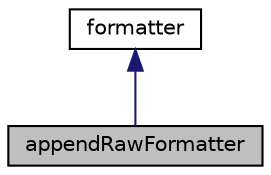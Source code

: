 digraph "appendRawFormatter"
{
  bgcolor="transparent";
  edge [fontname="Helvetica",fontsize="10",labelfontname="Helvetica",labelfontsize="10"];
  node [fontname="Helvetica",fontsize="10",shape=record];
  Node1 [label="appendRawFormatter",height=0.2,width=0.4,color="black", fillcolor="grey75", style="filled" fontcolor="black"];
  Node2 -> Node1 [dir="back",color="midnightblue",fontsize="10",style="solid",fontname="Helvetica"];
  Node2 [label="formatter",height=0.2,width=0.4,color="black",URL="$classFoam_1_1vtk_1_1formatter.html",tooltip="Abstract class for a VTK output stream formatter. "];
}

